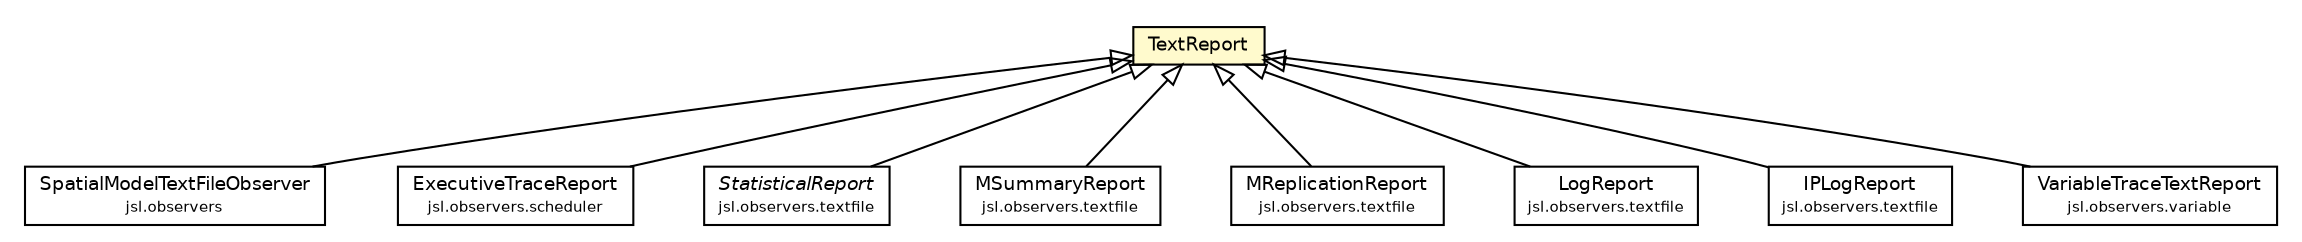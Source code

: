 #!/usr/local/bin/dot
#
# Class diagram 
# Generated by UMLGraph version 5.4 (http://www.umlgraph.org/)
#

digraph G {
	edge [fontname="Helvetica",fontsize=10,labelfontname="Helvetica",labelfontsize=10];
	node [fontname="Helvetica",fontsize=10,shape=plaintext];
	nodesep=0.25;
	ranksep=0.5;
	// jsl.observers.SpatialModelTextFileObserver
	c197885 [label=<<table title="jsl.observers.SpatialModelTextFileObserver" border="0" cellborder="1" cellspacing="0" cellpadding="2" port="p" href="../../observers/SpatialModelTextFileObserver.html">
		<tr><td><table border="0" cellspacing="0" cellpadding="1">
<tr><td align="center" balign="center"> SpatialModelTextFileObserver </td></tr>
<tr><td align="center" balign="center"><font point-size="7.0"> jsl.observers </font></td></tr>
		</table></td></tr>
		</table>>, URL="../../observers/SpatialModelTextFileObserver.html", fontname="Helvetica", fontcolor="black", fontsize=9.0];
	// jsl.observers.scheduler.ExecutiveTraceReport
	c197900 [label=<<table title="jsl.observers.scheduler.ExecutiveTraceReport" border="0" cellborder="1" cellspacing="0" cellpadding="2" port="p" href="../../observers/scheduler/ExecutiveTraceReport.html">
		<tr><td><table border="0" cellspacing="0" cellpadding="1">
<tr><td align="center" balign="center"> ExecutiveTraceReport </td></tr>
<tr><td align="center" balign="center"><font point-size="7.0"> jsl.observers.scheduler </font></td></tr>
		</table></td></tr>
		</table>>, URL="../../observers/scheduler/ExecutiveTraceReport.html", fontname="Helvetica", fontcolor="black", fontsize=9.0];
	// jsl.observers.textfile.StatisticalReport
	c197901 [label=<<table title="jsl.observers.textfile.StatisticalReport" border="0" cellborder="1" cellspacing="0" cellpadding="2" port="p" href="../../observers/textfile/StatisticalReport.html">
		<tr><td><table border="0" cellspacing="0" cellpadding="1">
<tr><td align="center" balign="center"><font face="Helvetica-Oblique"> StatisticalReport </font></td></tr>
<tr><td align="center" balign="center"><font point-size="7.0"> jsl.observers.textfile </font></td></tr>
		</table></td></tr>
		</table>>, URL="../../observers/textfile/StatisticalReport.html", fontname="Helvetica", fontcolor="black", fontsize=9.0];
	// jsl.observers.textfile.MSummaryReport
	c197902 [label=<<table title="jsl.observers.textfile.MSummaryReport" border="0" cellborder="1" cellspacing="0" cellpadding="2" port="p" href="../../observers/textfile/MSummaryReport.html">
		<tr><td><table border="0" cellspacing="0" cellpadding="1">
<tr><td align="center" balign="center"> MSummaryReport </td></tr>
<tr><td align="center" balign="center"><font point-size="7.0"> jsl.observers.textfile </font></td></tr>
		</table></td></tr>
		</table>>, URL="../../observers/textfile/MSummaryReport.html", fontname="Helvetica", fontcolor="black", fontsize=9.0];
	// jsl.observers.textfile.MReplicationReport
	c197903 [label=<<table title="jsl.observers.textfile.MReplicationReport" border="0" cellborder="1" cellspacing="0" cellpadding="2" port="p" href="../../observers/textfile/MReplicationReport.html">
		<tr><td><table border="0" cellspacing="0" cellpadding="1">
<tr><td align="center" balign="center"> MReplicationReport </td></tr>
<tr><td align="center" balign="center"><font point-size="7.0"> jsl.observers.textfile </font></td></tr>
		</table></td></tr>
		</table>>, URL="../../observers/textfile/MReplicationReport.html", fontname="Helvetica", fontcolor="black", fontsize=9.0];
	// jsl.observers.textfile.LogReport
	c197904 [label=<<table title="jsl.observers.textfile.LogReport" border="0" cellborder="1" cellspacing="0" cellpadding="2" port="p" href="../../observers/textfile/LogReport.html">
		<tr><td><table border="0" cellspacing="0" cellpadding="1">
<tr><td align="center" balign="center"> LogReport </td></tr>
<tr><td align="center" balign="center"><font point-size="7.0"> jsl.observers.textfile </font></td></tr>
		</table></td></tr>
		</table>>, URL="../../observers/textfile/LogReport.html", fontname="Helvetica", fontcolor="black", fontsize=9.0];
	// jsl.observers.textfile.IPLogReport
	c197905 [label=<<table title="jsl.observers.textfile.IPLogReport" border="0" cellborder="1" cellspacing="0" cellpadding="2" port="p" href="../../observers/textfile/IPLogReport.html">
		<tr><td><table border="0" cellspacing="0" cellpadding="1">
<tr><td align="center" balign="center"> IPLogReport </td></tr>
<tr><td align="center" balign="center"><font point-size="7.0"> jsl.observers.textfile </font></td></tr>
		</table></td></tr>
		</table>>, URL="../../observers/textfile/IPLogReport.html", fontname="Helvetica", fontcolor="black", fontsize=9.0];
	// jsl.observers.variable.VariableTraceTextReport
	c197909 [label=<<table title="jsl.observers.variable.VariableTraceTextReport" border="0" cellborder="1" cellspacing="0" cellpadding="2" port="p" href="../../observers/variable/VariableTraceTextReport.html">
		<tr><td><table border="0" cellspacing="0" cellpadding="1">
<tr><td align="center" balign="center"> VariableTraceTextReport </td></tr>
<tr><td align="center" balign="center"><font point-size="7.0"> jsl.observers.variable </font></td></tr>
		</table></td></tr>
		</table>>, URL="../../observers/variable/VariableTraceTextReport.html", fontname="Helvetica", fontcolor="black", fontsize=9.0];
	// jsl.utilities.reporting.TextReport
	c198029 [label=<<table title="jsl.utilities.reporting.TextReport" border="0" cellborder="1" cellspacing="0" cellpadding="2" port="p" bgcolor="lemonChiffon" href="./TextReport.html">
		<tr><td><table border="0" cellspacing="0" cellpadding="1">
<tr><td align="center" balign="center"> TextReport </td></tr>
		</table></td></tr>
		</table>>, URL="./TextReport.html", fontname="Helvetica", fontcolor="black", fontsize=9.0];
	//jsl.observers.SpatialModelTextFileObserver extends jsl.utilities.reporting.TextReport
	c198029:p -> c197885:p [dir=back,arrowtail=empty];
	//jsl.observers.scheduler.ExecutiveTraceReport extends jsl.utilities.reporting.TextReport
	c198029:p -> c197900:p [dir=back,arrowtail=empty];
	//jsl.observers.textfile.StatisticalReport extends jsl.utilities.reporting.TextReport
	c198029:p -> c197901:p [dir=back,arrowtail=empty];
	//jsl.observers.textfile.MSummaryReport extends jsl.utilities.reporting.TextReport
	c198029:p -> c197902:p [dir=back,arrowtail=empty];
	//jsl.observers.textfile.MReplicationReport extends jsl.utilities.reporting.TextReport
	c198029:p -> c197903:p [dir=back,arrowtail=empty];
	//jsl.observers.textfile.LogReport extends jsl.utilities.reporting.TextReport
	c198029:p -> c197904:p [dir=back,arrowtail=empty];
	//jsl.observers.textfile.IPLogReport extends jsl.utilities.reporting.TextReport
	c198029:p -> c197905:p [dir=back,arrowtail=empty];
	//jsl.observers.variable.VariableTraceTextReport extends jsl.utilities.reporting.TextReport
	c198029:p -> c197909:p [dir=back,arrowtail=empty];
}


